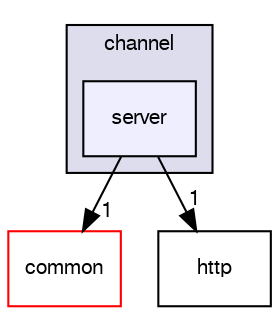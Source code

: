 digraph "/var/lib/jenkins/workspace/kaa_v0.6.1/client/client-multi/client-cpp/kaa/channel/server" {
  bgcolor=transparent;
  compound=true
  node [ fontsize="10", fontname="FreeSans"];
  edge [ labelfontsize="10", labelfontname="FreeSans"];
  subgraph clusterdir_d9d7199942c2f288f00a32468f8a9f83 {
    graph [ bgcolor="#ddddee", pencolor="black", label="channel" fontname="FreeSans", fontsize="10", URL="dir_d9d7199942c2f288f00a32468f8a9f83.html"]
  dir_bd1504183ab89e977c6cde985ca80854 [shape=box, label="server", style="filled", fillcolor="#eeeeff", pencolor="black", URL="dir_bd1504183ab89e977c6cde985ca80854.html"];
  }
  dir_cf70ad735266259c1e40a9de56cc6362 [shape=box label="common" color="red" URL="dir_cf70ad735266259c1e40a9de56cc6362.html"];
  dir_4a246493f402881a87418376bc0be62e [shape=box label="http" URL="dir_4a246493f402881a87418376bc0be62e.html"];
  dir_bd1504183ab89e977c6cde985ca80854->dir_cf70ad735266259c1e40a9de56cc6362 [headlabel="1", labeldistance=1.5 headhref="dir_000013_000015.html"];
  dir_bd1504183ab89e977c6cde985ca80854->dir_4a246493f402881a87418376bc0be62e [headlabel="1", labeldistance=1.5 headhref="dir_000013_000025.html"];
}
